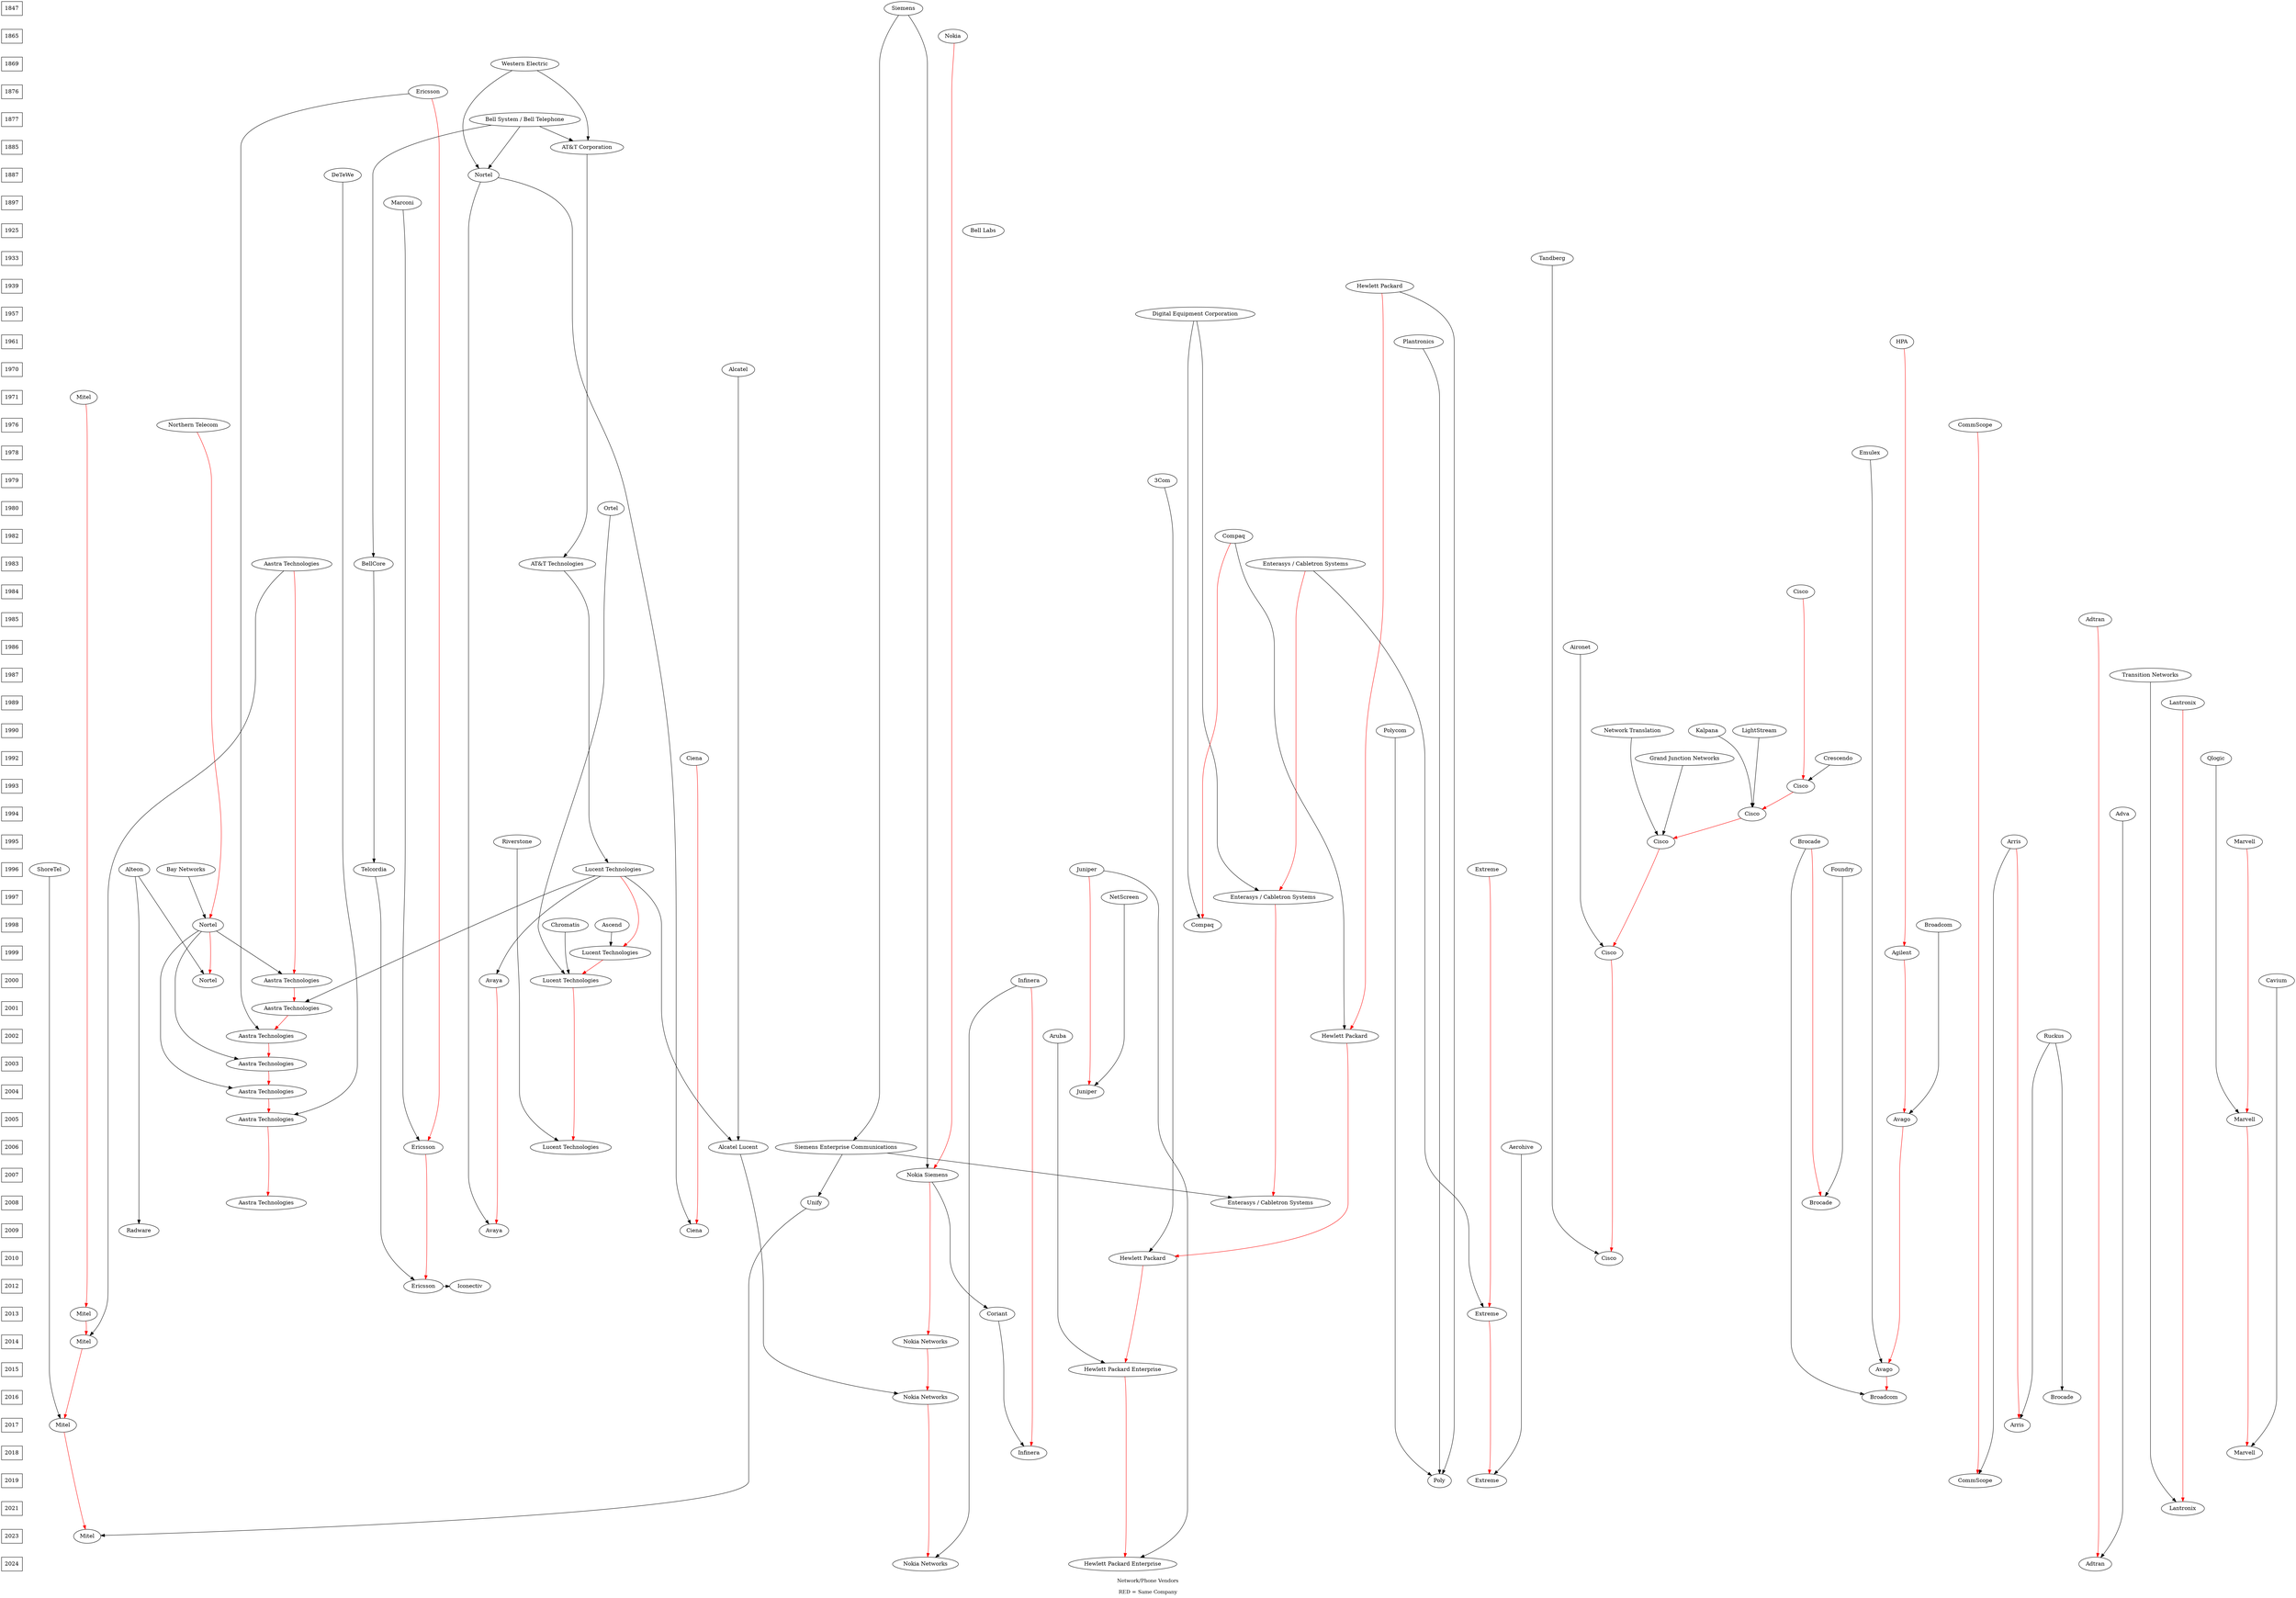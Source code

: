 digraph Vendor {
//graph [nodesep=0.5, ranksep=0.5];
//rankdir=RL;
//rankdir=LR;
clusterrank=LR
//compound=true;
//edge [dir="both"]
//concentrate=true

{
    // 1847
    rank=same;
    1847 [shape=box]
    Siemens
}

{
    // 1865
    rank=same;
    1865 [shape=box]
    Nokia
}

{
    // 1869
    rank=same;
    1869 [shape=box]
    Western [label="Western Electric"];
}

{
    // 1876
    rank=same;
    1876 [shape=box]
    Ericsson
}

{
    // 1877
    rank=same;
    1877 [shape=box]
    BellSys [label="Bell System / Bell Telephone"];
}

{
    // 1885
    rank=same;
    1885 [shape=box]
    ATTCorp [label="AT&T Corporation"];
}

{
    // 1887
    rank=same;
    1887 [shape=box]
    DeTeWe
}


{
    // 1897
    rank=same;
    1897 [shape=box]
    Marconi
}

{
    // 1925
    rank=same;
    1925 [shape=box]
    Bell [label="Bell Labs"];
}

{
    // 1933
    rank=same;
    1933 [shape=box]
    Tandberg
}

{
    // 1939
    rank=same;
    1939 [shape=box]
    HP [label="Hewlett Packard"];
}

{
    // 1957
    rank=same;
    1957 [shape=box]
    DEC [label="Digital Equipment Corporation"];
}


{
    // 1961
    rank=same;
    1961 [shape=box]
    HPA
    Plantronics
}


{
    // 1970
    rank=same;
    1970 [shape=box]
    Alcatel
}

{
    // 1971
    rank=same;
    1971 [shape=box]
    Mitel
}

{
    // 1976
    rank=same;
    1976 [shape=box]
    Northern [label="Northern Telecom"];
    CommScope
}

{
    // 1978
    rank=same;
    1978 [shape=box]
    Emulex
}

{
    // 1979
    rank=same;
    1979 [shape=box]
    ThreeCom [label="3Com"];
}

{
    //1980
    rank=same;
    1980 [shape=box]
    Ortel
}

{
    //1982
    rank=same;
    1982 [shape=box]
    Compaq
}

{
    //1983
    rank=same;
    1983 [shape=box]
    ATT [label="AT&T Technologies"];
    Aastra [label="Aastra Technologies"];
    BellCore 
    Enterasys [label="Enterasys / Cabletron Systems"];
}

{
    //1984
    rank=same;
    1984 [shape=box]
    Cisco
}

{
    //1985
    rank=same;
    1985 [shape=box]
    Adtran
}

{
    //1986
    rank=same;
    1986 [shape=box]
    Aironet
}

{
    //1987
    rank=same;
    1987 [shape=box]
    Transition [label="Transition Networks"]
}

{   
    //1989
    rank=same;
    1989 [shape=box]
    Lantronix
    
}

{   
    //1990
    rank=same;
    1990 [shape=box]
    Polycom
    Kalpana
    LightStream
    NetworkTranslation [label="Network Translation"]
}


{   
    //1992
    rank=same;
    1992 [shape=box]
    Ciena
    Qlogic
    GrandJunctionNetworks [label="Grand Junction Networks"]
}

{   
    //1993
    rank=same;
    1993 [shape=box]
    Cisco1993 [label="Cisco"]
}

{   
    //1994
    rank=same;
    1994 [shape=box]
    Adva
    Cisco1994 [label="Cisco"]
}

{   
    //1995
    rank=same;
    1995 [shape=box]
    Brocade
    Riverstone
    Marvell
    Cisco1995 [label="Cisco"]
    Arris
}

{   
    //1996
    rank=same;
    1996 [shape=box]
    Lucent [label="Lucent Technologies"];
    Alteon
    Bay [label="Bay Networks"];
    Telcordia
    Extreme
    Foundry
    ShoreTel
    Juniper
}

{   
    //1997
    rank=same;
    1997 [shape=box]
    Enterasys1997 [label="Enterasys / Cabletron Systems"];
    NetScreen
}


{
    //1998
    rank=same;
    1998 [shape=box]
    Nortel1998 [label="Nortel"];
    Broadcom
    Chromatis
    Compaq1998 [label="Compaq"];
}

{
    //1999
    rank=same;
    1999 [shape=box]
    Agilent
    Lucent1999 [label="Lucent Technologies"];
    Cisco1999 [label="Cisco"]

}

{
    //2000
    rank=same;
    2000 [shape=box]
    Nortel2000 [label="Nortel"];
    Avaya
    Infinera
    Aastra2000 [label="Aastra Technologies"];
    Lucent2000 [label="Lucent Technologies"];
    Cavium
}

{
    //2001
    rank=same;
    2001 [shape=box]
    Aastra2001 [label="Aastra Technologies"];
}

{
    //2002
    rank=same;
    2002 [shape=box]
    Aastra2002 [label="Aastra Technologies"];
    HP2002 [label="Hewlett Packard"];
    Aruba
    Ruckus
}

{
    //2003
    rank=same;
    2003 [shape=box]
    Aastra2003 [label="Aastra Technologies"];
}

{
    //2004
    rank=same;
    2004 [shape=box]
    Aastra2004 [label="Aastra Technologies"];
    Juniper2004 [label="Juniper"];
}

{
    //2005
    rank=same;
    2005 [shape=box]
    Avago
    Aastra2005 [label="Aastra Technologies"];
    Marvell2005 [label="Marvell"]
}

{
    //2006
    rank=same;
    2006 [shape=box]
    Lucent2006 [label="Lucent Technologies"];
    AlcatelLucent [label="Alcatel Lucent"];
    Ericsson2006 [label="Ericsson"];
    Aerohive
    SiemensEnt [label="Siemens Enterprise Communications"]

}

{
    //2007
    rank=same;
    2007 [shape=box]
    NokiaSiemens [label="Nokia Siemens"];

}

{
    //2008
    rank=same;
    2008 [shape=box]
    Unify
    Brocade2008 [label="Brocade"];
    Aastra2008 [label="Aastra Technologies"];
    Enterasys2008 [label="Enterasys / Cabletron Systems"];
}

{
    //2009
    rank=same;
    2009 [shape=box]
    Avaya2009 [label="Avaya"];
    Ciena2009 [label="Ciena"];
    Radware2009 [label="Radware"];

}

{
    //2010
    rank=same;
    2010 [shape=box]
    HP2010 [label="Hewlett Packard"];
    Cisco2010 [label="Cisco"]
}

{
    //2012
    rank=same;
    2012 [shape=box]
    Ericsson2012 [label="Ericsson"];
    Iconectiv
}

{
    //2013
    rank=same;
    2013 [shape=box]
    Coriant
    Extreme2013 [label="Extreme"];
    Mitel2013 [label="Mitel"];

}

{
    //2014
    rank=same;
    2014 [shape=box]
    NokiaNet [label="Nokia Networks"];
    Mitel2014 [label="Mitel"];

}

{
    //2015
    rank=same;
    2015 [shape=box]
    HPE [label="Hewlett Packard Enterprise"];
    Avago2015 [label="Avago"];

}

{
    //2016
    rank=same;
    2016 [shape=box]
    NokiaNet2016 [label="Nokia Networks"];
    Broadcom2016 [label="Broadcom"];
    Brocade2016 [label="Brocade"];

}

{
    //2017
    rank=same;
    2017 [shape=box]
    Mitel2017 [label="Mitel"];
    Arris2017 [label="Arris"]

}
   
{
    //2018
    rank=same;
    2018 [shape=box]
    Infinera2018 [label="Infinera"];
    Marvell2018 [label="Marvell"]
}

{
    //2019
    rank=same;
    2019 [shape=box]
    Extreme2019 [label="Extreme"];
    Poly
    CommScope2019 [label="CommScope"]
}

{
    //2021
    rank=same;
    2021 [shape=box]
    Lantronix2021 [label="Lantronix"];
}


{
    //2023
    rank=same;
    2023 [shape=box]
    Mitel2023 [label="Mitel"];
}

{
    //2024
    rank=same;
    2024 [shape=box]
    Adtran2024 [label="Adtran"]
    NokiaNet2024 [label="Nokia Networks"];
    HPE2024 [label="Hewlett Packard Enterprise"];
}

    subgraph cluster_hackyears { 1847 -> 1865 -> 1869 -> 1876 -> 1877 -> 1885 -> 1887 -> 1897 -> 1925 -> 1933 -> 1939 -> 1957 -> 1961 -> 1970 -> 1971 -> 1976 -> 1978 -> 1979 -> 1980 -> 1982 -> 1983 -> 1984 -> 1985 -> 1986 -> 1987 -> 1989 -> 1990 -> 1992 -> 1993 -> 1994 -> 1995 -> 1996 -> 1997 -> 1998 -> 1999 -> 2000 -> 2001 -> 2002 -> 2003 -> 2004 -> 2005 -> 2006 -> 2007 -> 2008 -> 2009 -> 2010 -> 2012 -> 2013 -> 2014 -> 2015 -> 2016 -> 2017 -> 2018 -> 2019 -> 2021 -> 2023 -> 2024 [style="invis"] }

    subgraph cluster_nortelyears { Nortel1998 -> Nortel2000 [style="invis"] }
    // Nortel History
    Northern -> Nortel1998 -> Nortel2000 [color=red]

    subgraph cluster_lucentyears { Lucent -> Lucent1999 -> Lucent2000  -> Lucent2006 [style="invis"] }
    // Lucent History
    Lucent -> Lucent1999 -> Lucent2000 -> Lucent2006 [color=red]


    subgraph cluster_adtranyears { Adtran -> Adtran2024 [style="invis"] }
    // Adtran History
    Adtran -> Adtran2024 [color=red]


    subgraph cluster_avayayears { Avaya -> Avaya2009 [style="invis"] }
    // Avaya History
    Avaya -> Avaya2009 [color=red]


    subgraph cluster_hp { HP -> HP2002 -> HP2010 -> HPE [style="invis"] }
    //HP History
    HP -> HP2002 -> HP2010 -> HPE [color=red]


    subgraph cluster_nokiayears { Nokia -> NokiaSiemens -> NokiaNet -> NokiaNet2016 -> NokiaNet2024 [style="invis"] }
    // Nokia History
    Nokia -> NokiaSiemens -> NokiaNet -> NokiaNet2016 -> NokiaNet2024 [color=red]


    subgraph cluster_ericssonyears { Ericsson -> Ericsson2006 -> Ericsson2012 [style="invis"] }
    //Ericsson History
    Ericsson -> Ericsson2006 -> Ericsson2012 [color=red]


    subgraph cluster_infinerayears { Infinera -> Infinera2018 [style="invis"] }
    //Infinera History
    Infinera -> Infinera2018 [color=red]

    subgraph cluster_cienayears { Ciena -> Ciena2009 [style="invis"] }
    //Infinera History
    Ciena -> Ciena2009 [color=red]

    subgraph cluster_mitelyears { Mitel -> Mitel2013 -> Mitel2014 -> Mitel2023 [style="invis"] }
    //Mitel History
    Mitel -> Mitel2013 -> Mitel2014 -> Mitel2017 -> Mitel2023 [color=red]

    subgraph cluster_extremeyears { Extreme -> Extreme2013-> Extreme2019 [style="invis"] }
    //Extreme History
    Extreme -> Extreme2013-> Extreme2019 [color=red]


    subgraph cluster_brocadeyears { Brocade -> Brocade2008 [style="invis"] }
    //Brocade History
    Brocade -> Brocade2008 [color=red]

    subgraph cluster_lantronixyears { Lantronix -> Lantronix2021 [style="invis"] }
    //Lantronix History
    Lantronix -> Lantronix2021 [color=red]

    subgraph cluster_broadcomyears {   Aastra -> Aastra2000 -> Aastra2001 -> Aastra2002 -> Aastra2003 -> Aastra2004 -> Aastra2005 -> Aastra2008 [style="invis"] }
    //Aastra History
    Aastra -> Aastra2000 -> Aastra2001 -> Aastra2002 -> Aastra2003 -> Aastra2004 -> Aastra2005 -> Aastra2008 [color=red]


    subgraph cluster_broadcomyears {  HPA -> Agilent -> Avago -> Avago2015 -> Broadcom2016 [style="invis"] }
    //Broadcom History
    HPA -> Agilent -> Avago -> Avago2015 -> Broadcom2016 [color=red]
    Broadcom -> Avago


    subgraph cluster_hpeyears {  HPE -> HPE2024 [style="invis"] }
    //HPE History
    HPE -> HPE2024 [color=red]



    subgraph cluster_compaqyears { Lantronix -> Lantronix2021 [style="invis"] }
    //Compaq History
    Compaq -> Compaq1998 [color=red]


    subgraph cluster_marvellyears { Marvell -> Marvell2005 -> Marvell2018 [style="invis"] }
    //Marvell History
     Marvell -> Marvell2005 -> Marvell2018 [color=red]

    subgraph cluster_ciscoyears { Cisco -> Cisco1993 -> Cisco1994 -> Cisco1995 -> Cisco1999 -> Cisco2010 [style="invis"] }
    //Cisco History
    Cisco -> Cisco1993 -> Cisco1994 -> Cisco1995 -> Cisco1999 -> Cisco2010 [color=red]

    subgraph cluster_juniperyears { Juniper -> Juniper2004 [style="invis"] }
    //Juniper History
    Juniper -> Juniper2004 [color=red]

    subgraph cluster_enterasysyears { Enterasys -> Enterasys1997 -> Enterasys2008 [style="invis"] }
    //Cabletron Enterasys History
    Enterasys -> Enterasys1997 -> Enterasys2008 [color=red]

    subgraph cluster_commscopyears { CommScope -> CommScope2019 [style="invis"] }
    // Arris History
    CommScope -> CommScope2019 [color=red]

    subgraph cluster_arrisyears { Arris -> Arris2017 [style="invis"] }
    // Arris History
    Arris -> Arris2017 [color=red]

// Acquisition List

BellSys -> BellCore -> Telcordia -> Ericsson2012 -> Iconectiv

Alcatel -> AlcatelLucent

Western -> ATTCorp
BellSys -> ATTCorp -> ATT

Bay -> Nortel1998

Alteon -> Nortel2000
Alteon -> Radware2009

BellSys -> Nortel
Western -> Nortel
Nortel -> Avaya2009
Lucent -> Avaya

ATT -> Lucent -> AlcatelLucent -> NokiaNet2016
// Lucent Acquisitions
Ascend -> Lucent1999
Chromatis -> Lucent2000
Ortel -> Lucent2000

Nortel -> Ciena2009

// Siemens and Nokia Stuff
NokiaSiemens -> Coriant -> Infinera2018
Infinera -> NokiaNet2024
Siemens -> NokiaSiemens
Siemens -> SiemensEnt -> Unify
SiemensEnt -> Enterasys2008

Adva -> Adtran2024

// I don't know when it was founded ????
//Patapsco -> 
Transition -> Lantronix2021
Marconi -> Ericsson2006

//LGNortel ->EricssonLG
//Ericsson -> Saab 
//Tandberg -> Ericsson // Video Encoder


//Matra -> Aastra
Lucent -> Aastra2001 //Video
Ericsson -> Aastra2002 // Cable
Nortel1998 -> Aastra2000 //Phone
Nortel1998 -> Aastra2003 //CVX CSG
Nortel1998 -> Aastra2004 //Ascom

Aastra -> Mitel2014
DeTeWe -> Aastra2005
ShoreTel -> Mitel2017
Unify -> Mitel2023

Aerohive -> Extreme2019
Enterasys -> Extreme2013


Aruba -> HPE
ThreeCom -> HP2010
//H3C -> HPE

Ruckus -> Brocade2016
Ruckus -> Arris2017
Foundry -> Brocade2008

Brocade -> Broadcom2016
Emulex -> Avago2015

Cavium -> Marvell2018
Qlogic -> Marvell2005

HP -> Poly
Plantronics -> Poly
Polycom -> Poly

DEC -> Enterasys1997
DEC -> Compaq1998
Compaq -> HP2002
Riverstone -> Lucent2006

NetScreen -> Juniper2004
Juniper -> HPE2024

Crescendo -> Cisco1993
Kalpana -> Cisco1994
LightStream -> Cisco1994
GrandJunctionNetworks -> Cisco1995
NetworkTranslation -> Cisco1995
Aironet -> Cisco1999
Tandberg -> Cisco2010

Arris -> CommScope2019

label = "\nNetwork/Phone Vendors\n\nRED = Same Company";
fontsize=13;
}